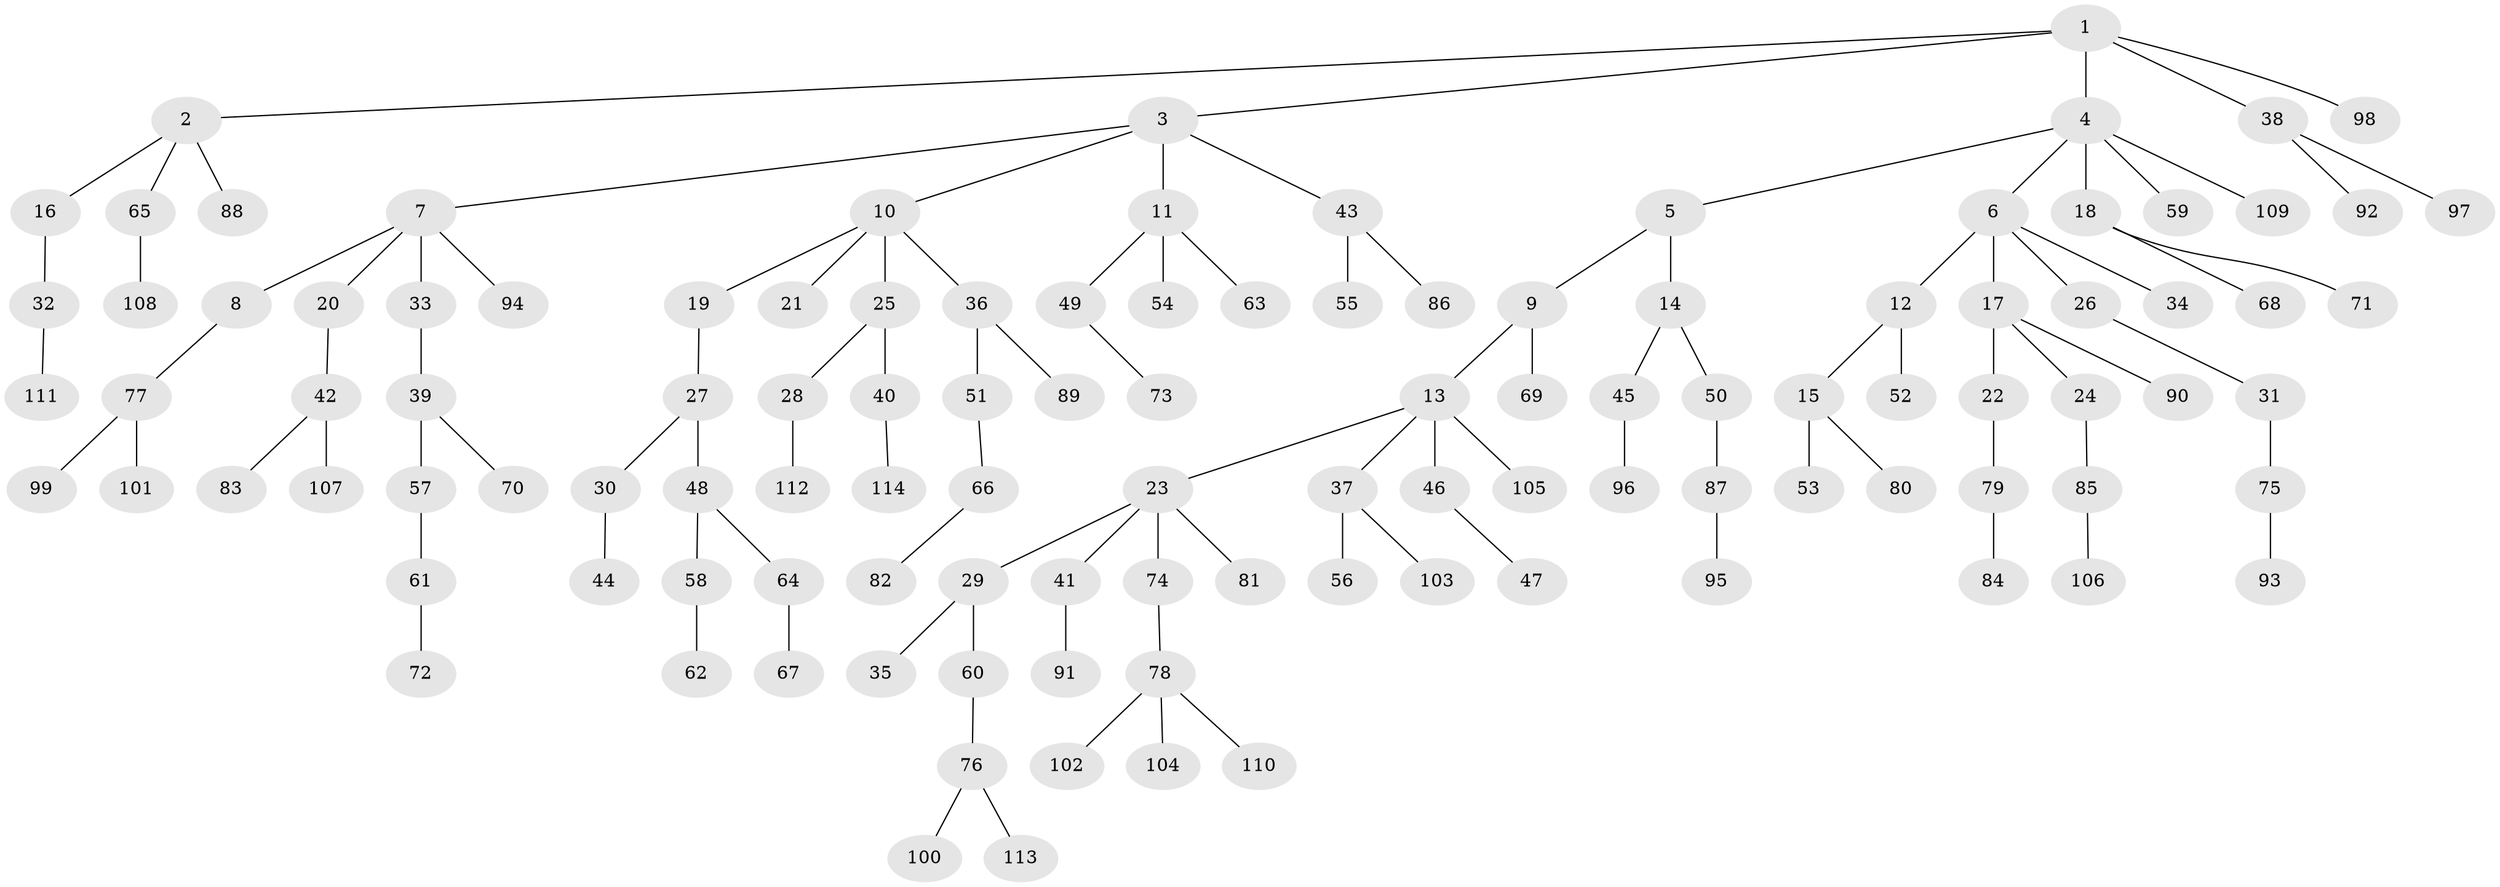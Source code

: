 // Generated by graph-tools (version 1.1) at 2025/53/03/09/25 04:53:42]
// undirected, 114 vertices, 113 edges
graph export_dot {
graph [start="1"]
  node [color=gray90,style=filled];
  1;
  2;
  3;
  4;
  5;
  6;
  7;
  8;
  9;
  10;
  11;
  12;
  13;
  14;
  15;
  16;
  17;
  18;
  19;
  20;
  21;
  22;
  23;
  24;
  25;
  26;
  27;
  28;
  29;
  30;
  31;
  32;
  33;
  34;
  35;
  36;
  37;
  38;
  39;
  40;
  41;
  42;
  43;
  44;
  45;
  46;
  47;
  48;
  49;
  50;
  51;
  52;
  53;
  54;
  55;
  56;
  57;
  58;
  59;
  60;
  61;
  62;
  63;
  64;
  65;
  66;
  67;
  68;
  69;
  70;
  71;
  72;
  73;
  74;
  75;
  76;
  77;
  78;
  79;
  80;
  81;
  82;
  83;
  84;
  85;
  86;
  87;
  88;
  89;
  90;
  91;
  92;
  93;
  94;
  95;
  96;
  97;
  98;
  99;
  100;
  101;
  102;
  103;
  104;
  105;
  106;
  107;
  108;
  109;
  110;
  111;
  112;
  113;
  114;
  1 -- 2;
  1 -- 3;
  1 -- 4;
  1 -- 38;
  1 -- 98;
  2 -- 16;
  2 -- 65;
  2 -- 88;
  3 -- 7;
  3 -- 10;
  3 -- 11;
  3 -- 43;
  4 -- 5;
  4 -- 6;
  4 -- 18;
  4 -- 59;
  4 -- 109;
  5 -- 9;
  5 -- 14;
  6 -- 12;
  6 -- 17;
  6 -- 26;
  6 -- 34;
  7 -- 8;
  7 -- 20;
  7 -- 33;
  7 -- 94;
  8 -- 77;
  9 -- 13;
  9 -- 69;
  10 -- 19;
  10 -- 21;
  10 -- 25;
  10 -- 36;
  11 -- 49;
  11 -- 54;
  11 -- 63;
  12 -- 15;
  12 -- 52;
  13 -- 23;
  13 -- 37;
  13 -- 46;
  13 -- 105;
  14 -- 45;
  14 -- 50;
  15 -- 53;
  15 -- 80;
  16 -- 32;
  17 -- 22;
  17 -- 24;
  17 -- 90;
  18 -- 68;
  18 -- 71;
  19 -- 27;
  20 -- 42;
  22 -- 79;
  23 -- 29;
  23 -- 41;
  23 -- 74;
  23 -- 81;
  24 -- 85;
  25 -- 28;
  25 -- 40;
  26 -- 31;
  27 -- 30;
  27 -- 48;
  28 -- 112;
  29 -- 35;
  29 -- 60;
  30 -- 44;
  31 -- 75;
  32 -- 111;
  33 -- 39;
  36 -- 51;
  36 -- 89;
  37 -- 56;
  37 -- 103;
  38 -- 92;
  38 -- 97;
  39 -- 57;
  39 -- 70;
  40 -- 114;
  41 -- 91;
  42 -- 83;
  42 -- 107;
  43 -- 55;
  43 -- 86;
  45 -- 96;
  46 -- 47;
  48 -- 58;
  48 -- 64;
  49 -- 73;
  50 -- 87;
  51 -- 66;
  57 -- 61;
  58 -- 62;
  60 -- 76;
  61 -- 72;
  64 -- 67;
  65 -- 108;
  66 -- 82;
  74 -- 78;
  75 -- 93;
  76 -- 100;
  76 -- 113;
  77 -- 99;
  77 -- 101;
  78 -- 102;
  78 -- 104;
  78 -- 110;
  79 -- 84;
  85 -- 106;
  87 -- 95;
}
